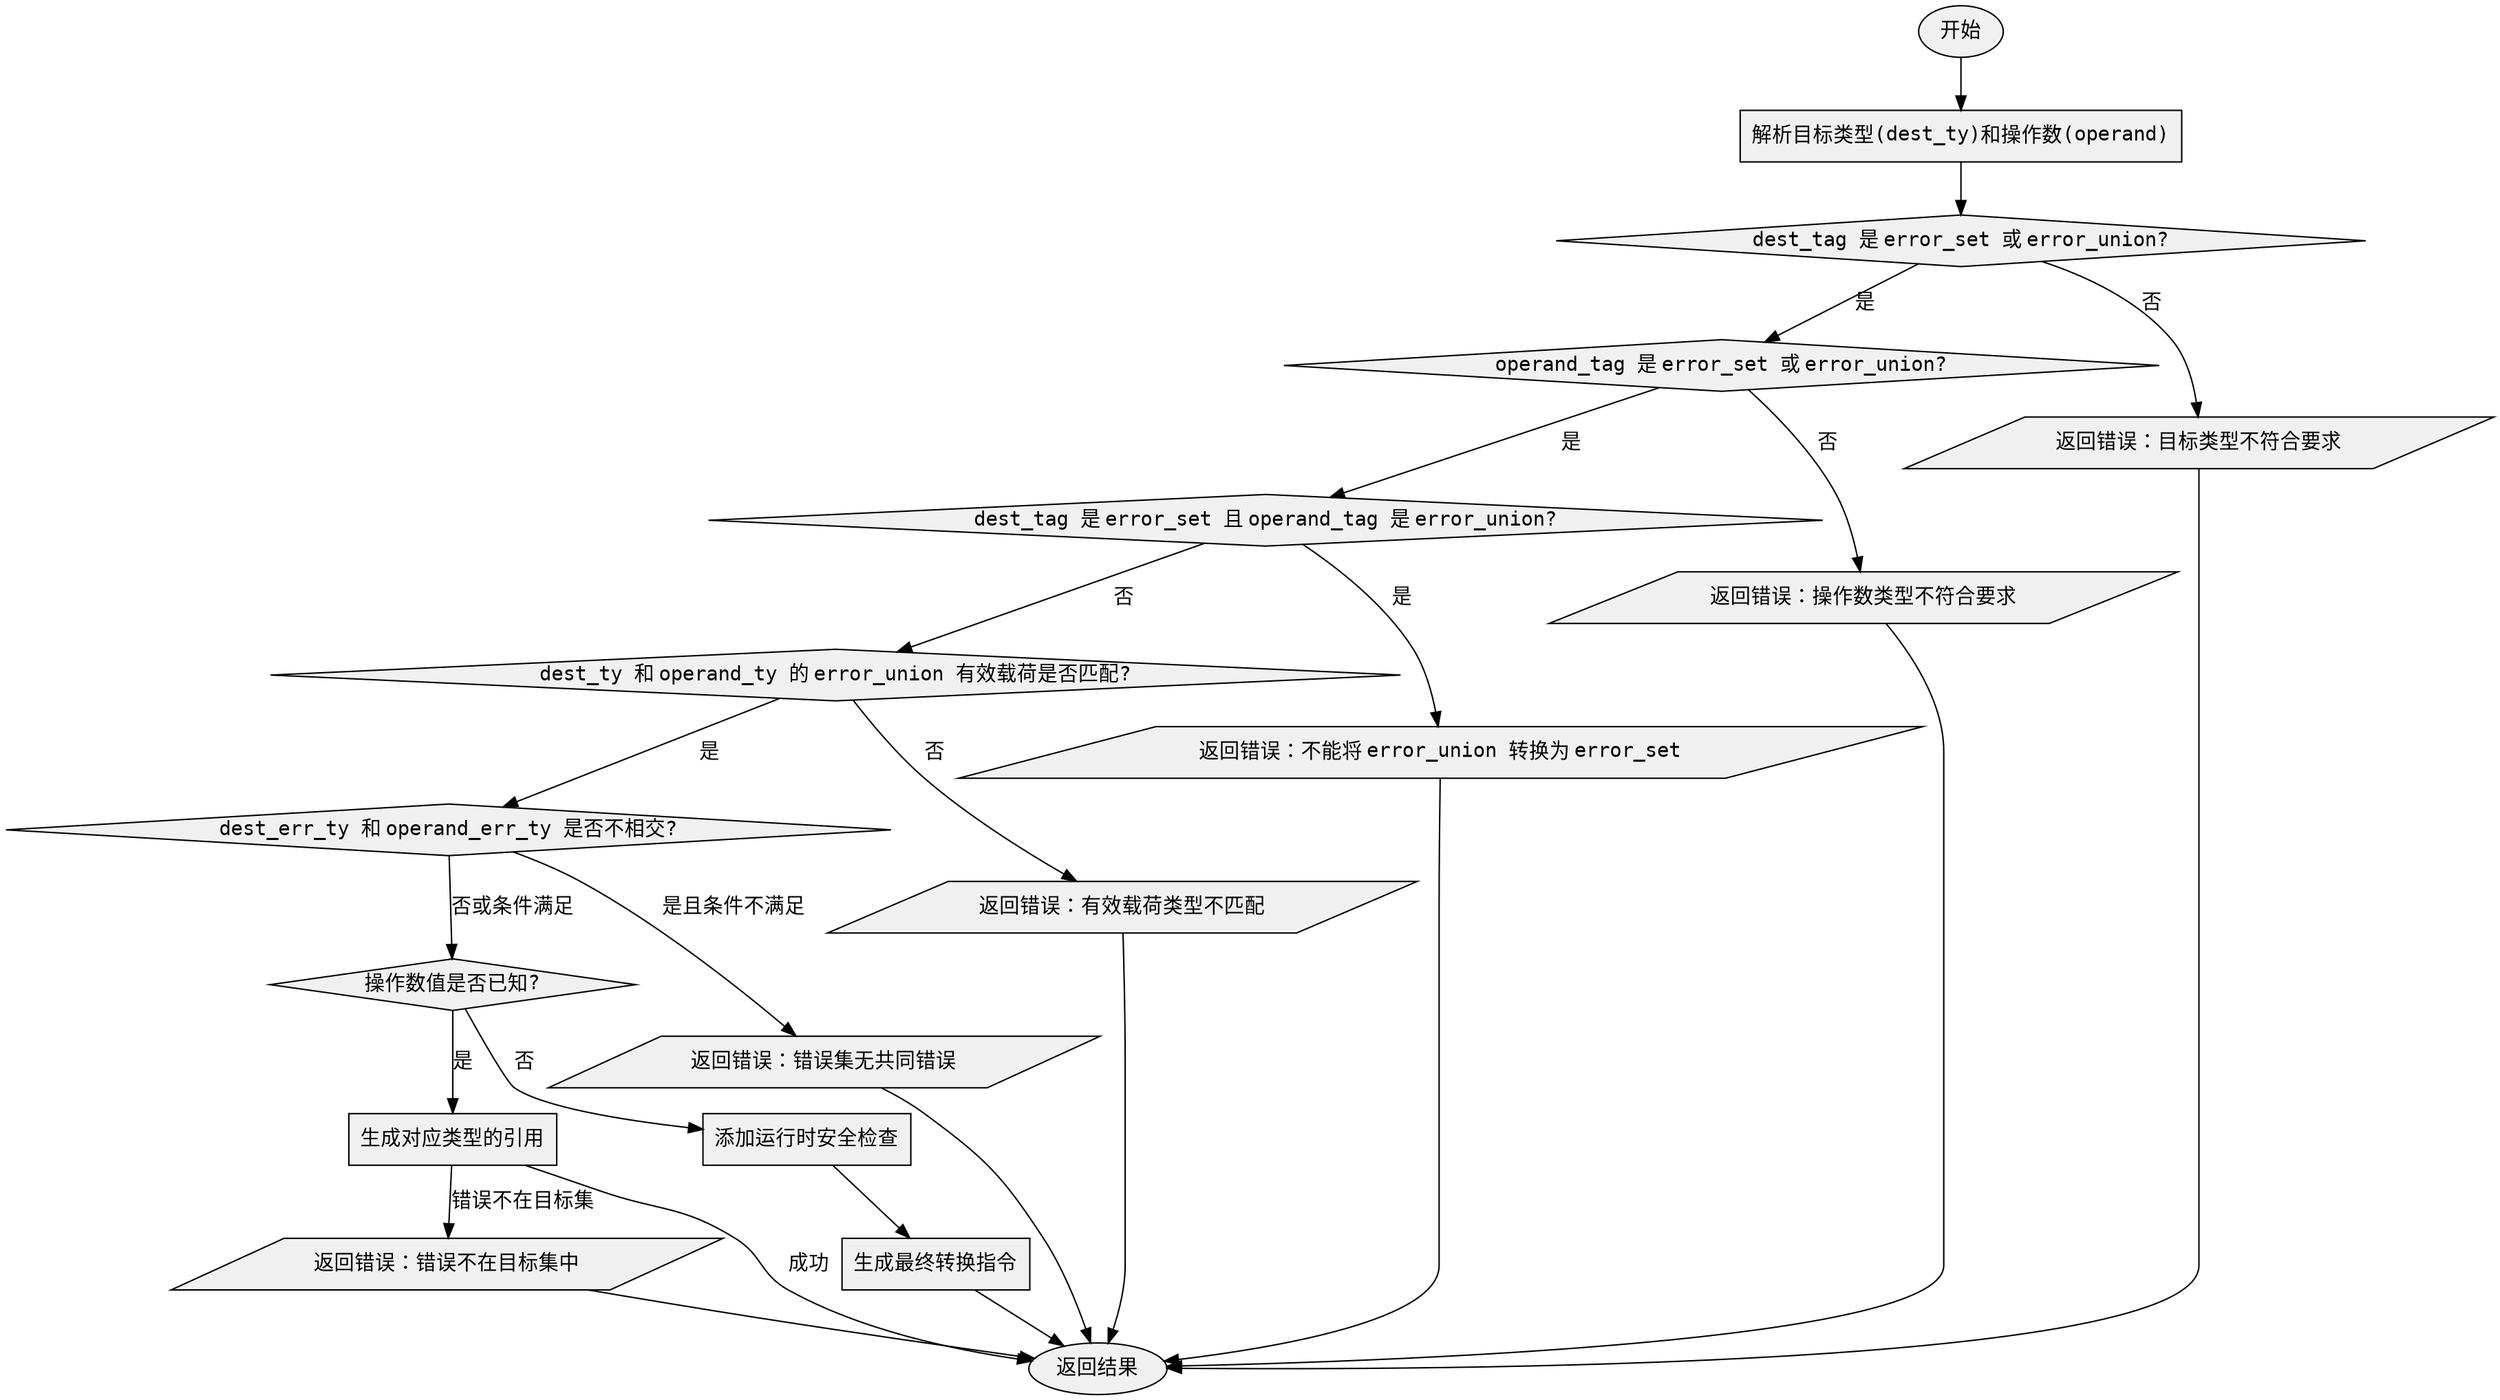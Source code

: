 
digraph zirErrorCast {
    node [shape=rectangle fontname="Courier" style=filled fillcolor="#f0f0f0"];
    edge [fontname="Courier"];

    start [label="开始" shape=ellipse];
    resolve_types [label="解析目标类型(dest_ty)和操作数(operand)"];
    check_dest_tag [label="dest_tag 是 error_set 或 error_union?" shape=diamond];
    check_operand_tag [label="operand_tag 是 error_set 或 error_union?" shape=diamond];
    check_dest_error_set_operand_union [label="dest_tag 是 error_set 且 operand_tag 是 error_union?" shape=diamond];
    check_error_union_payload [label="dest_ty 和 operand_ty 的 error_union 有效载荷是否匹配?" shape=diamond];
    check_disjoint_errors [label="dest_err_ty 和 operand_err_ty 是否不相交?" shape=diamond];
    handle_known_value [label="操作数值是否已知?" shape=diamond];
    generate_ref [label="生成对应类型的引用"];
    runtime_checks [label="添加运行时安全检查"];
    final_conversion [label="生成最终转换指令"];
    error_dest_type [label="返回错误：目标类型不符合要求" shape=parallelogram];
    error_operand_type [label="返回错误：操作数类型不符合要求" shape=parallelogram];
    error_cast_union_to_set [label="返回错误：不能将 error_union 转换为 error_set" shape=parallelogram];
    error_payload_mismatch [label="返回错误：有效载荷类型不匹配" shape=parallelogram];
    error_no_common_errors [label="返回错误：错误集无共同错误" shape=parallelogram];
    error_not_member [label="返回错误：错误不在目标集中" shape=parallelogram];
    end [label="返回结果" shape=ellipse];

    start -> resolve_types;
    resolve_types -> check_dest_tag;

    check_dest_tag -> error_dest_type [label="否"];
    check_dest_tag -> check_operand_tag [label="是"];

    check_operand_tag -> error_operand_type [label="否"];
    check_operand_tag -> check_dest_error_set_operand_union [label="是"];

    check_dest_error_set_operand_union -> error_cast_union_to_set [label="是"];
    check_dest_error_set_operand_union -> check_error_union_payload [label="否"];

    check_error_union_payload -> error_payload_mismatch [label="否"];
    check_error_union_payload -> check_disjoint_errors [label="是"];

    check_disjoint_errors -> error_no_common_errors [label="是且条件不满足"];
    check_disjoint_errors -> handle_known_value [label="否或条件满足"];

    handle_known_value -> generate_ref [label="是"];
    handle_known_value -> runtime_checks [label="否"];

    generate_ref -> error_not_member [label="错误不在目标集"];
    generate_ref -> end [label="成功"];

    runtime_checks -> final_conversion;
    final_conversion -> end;

    // 错误处理连接
    error_dest_type -> end;
    error_operand_type -> end;
    error_cast_union_to_set -> end;
    error_payload_mismatch -> end;
    error_no_common_errors -> end;
    error_not_member -> end;
}
